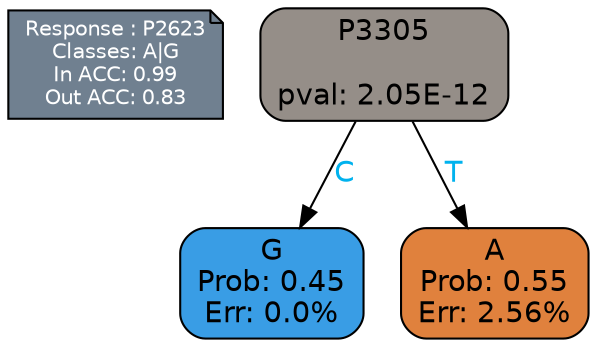 digraph Tree {
node [shape=box, style="filled, rounded", color="black", fontname=helvetica] ;
graph [ranksep=equally, splines=polylines, bgcolor=transparent, dpi=600] ;
edge [fontname=helvetica] ;
LEGEND [label="Response : P2623
Classes: A|G
In ACC: 0.99
Out ACC: 0.83
",shape=note,align=left,style=filled,fillcolor="slategray",fontcolor="white",fontsize=10];1 [label="P3305

pval: 2.05E-12", fillcolor="#958e88"] ;
2 [label="G
Prob: 0.45
Err: 0.0%", fillcolor="#399de5"] ;
3 [label="A
Prob: 0.55
Err: 2.56%", fillcolor="#e0813d"] ;
1 -> 2 [label="C",fontcolor=deepskyblue2] ;
1 -> 3 [label="T",fontcolor=deepskyblue2] ;
{rank = same; 2;3;}{rank = same; LEGEND;1;}}